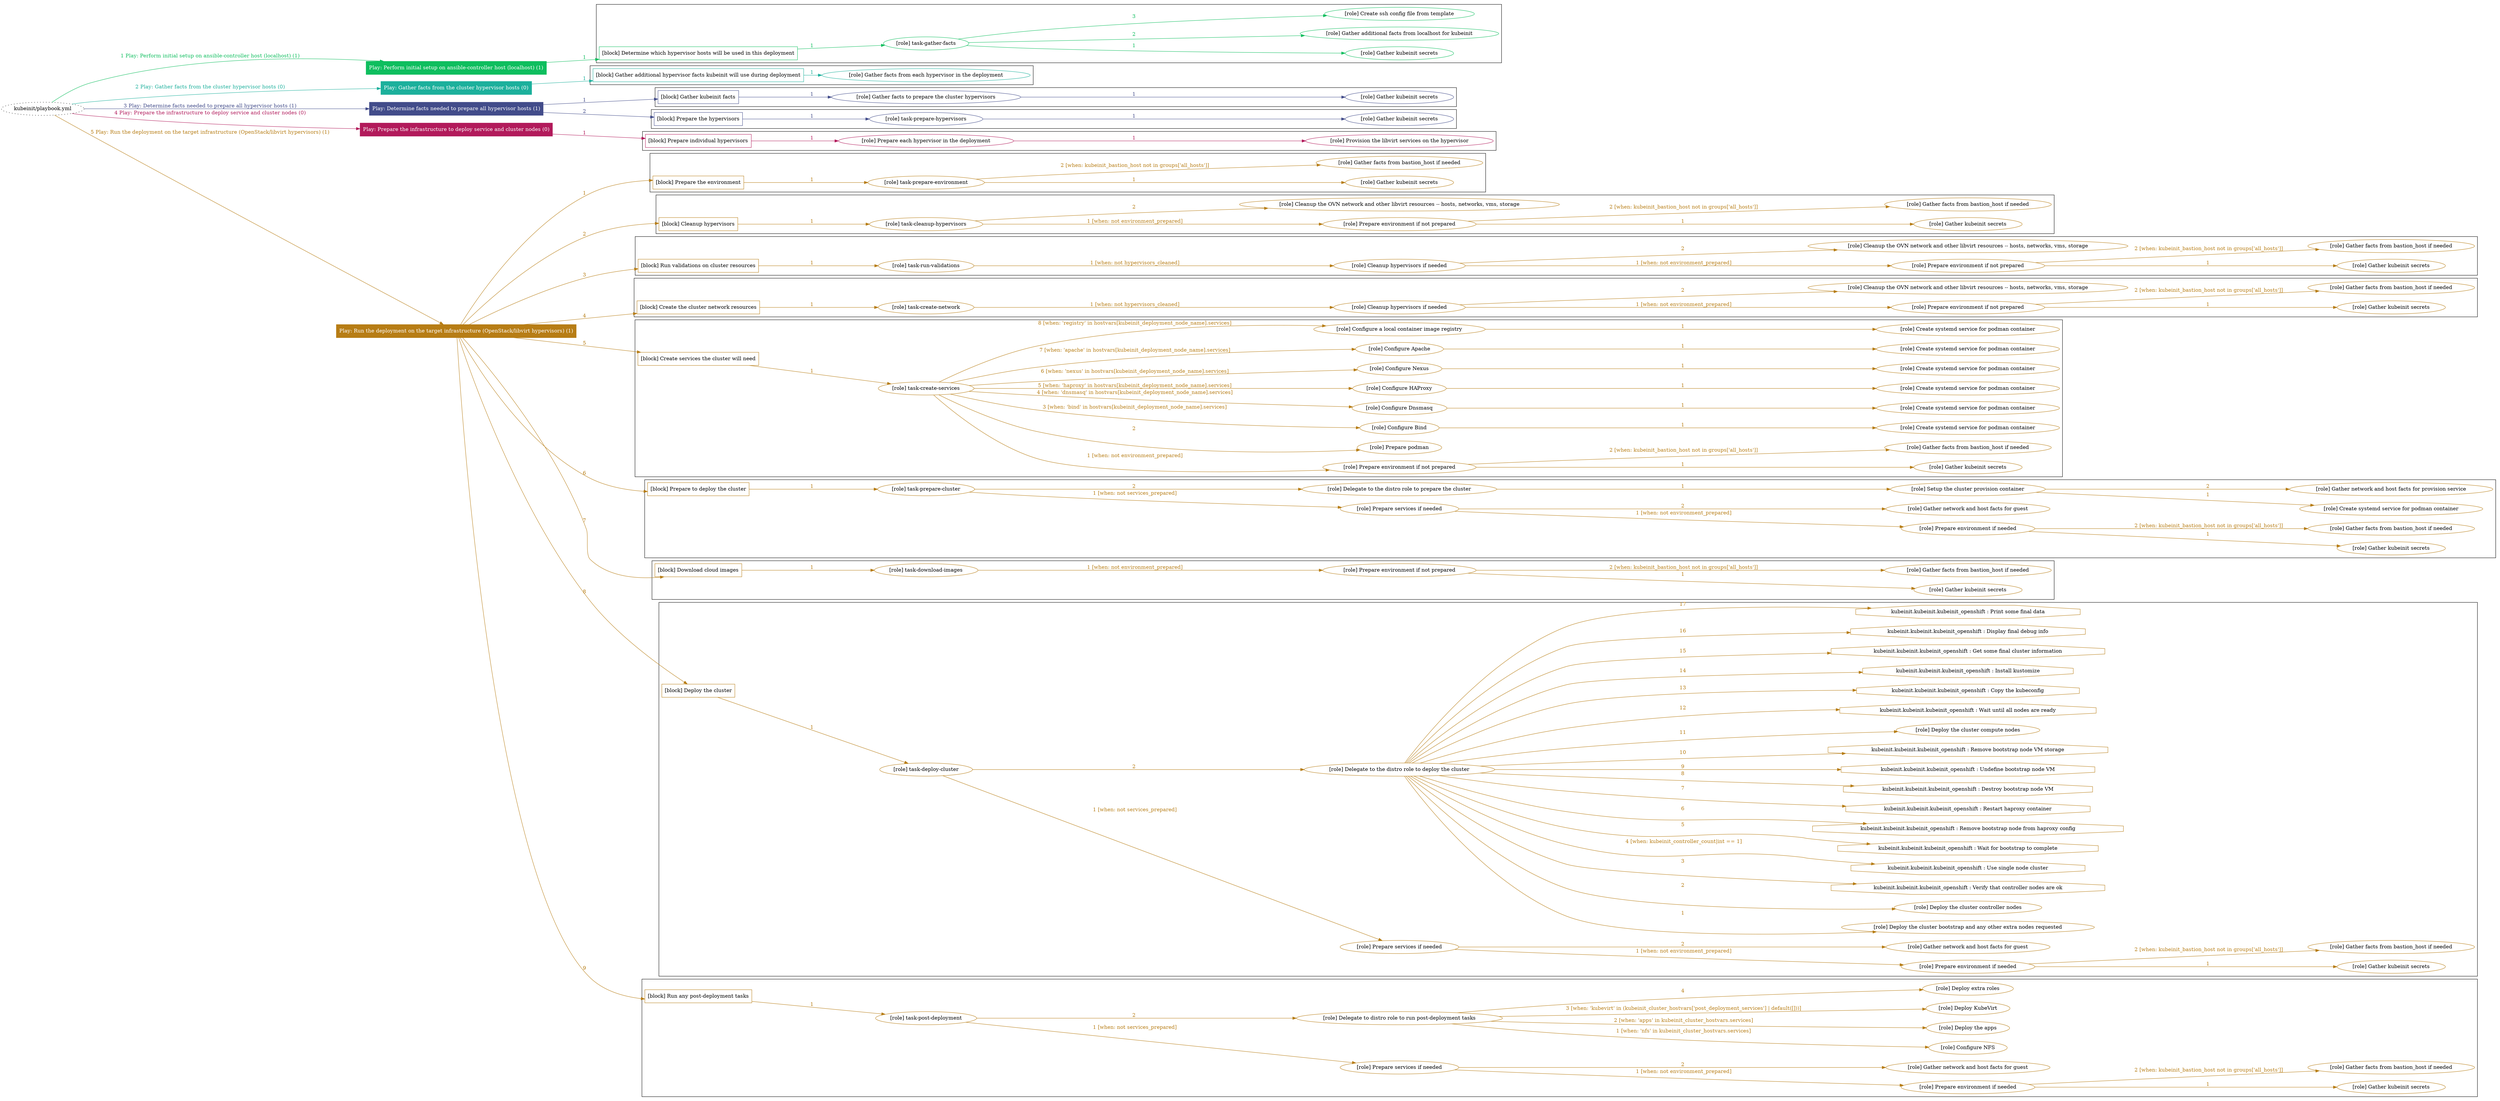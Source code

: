 digraph {
	graph [concentrate=true ordering=in rankdir=LR ratio=fill]
	edge [esep=5 sep=10]
	"kubeinit/playbook.yml" [URL="/home/runner/work/kubeinit/kubeinit/kubeinit/playbook.yml" id=playbook_d43b5913 style=dotted]
	"kubeinit/playbook.yml" -> play_57001007 [label="1 Play: Perform initial setup on ansible-controller host (localhost) (1)" color="#0ebe5e" fontcolor="#0ebe5e" id=edge_play_57001007 labeltooltip="1 Play: Perform initial setup on ansible-controller host (localhost) (1)" tooltip="1 Play: Perform initial setup on ansible-controller host (localhost) (1)"]
	subgraph "Play: Perform initial setup on ansible-controller host (localhost) (1)" {
		play_57001007 [label="Play: Perform initial setup on ansible-controller host (localhost) (1)" URL="/home/runner/work/kubeinit/kubeinit/kubeinit/playbook.yml" color="#0ebe5e" fontcolor="#ffffff" id=play_57001007 shape=box style=filled tooltip=localhost]
		play_57001007 -> block_8ddcfab4 [label=1 color="#0ebe5e" fontcolor="#0ebe5e" id=edge_block_8ddcfab4 labeltooltip=1 tooltip=1]
		subgraph cluster_block_8ddcfab4 {
			block_8ddcfab4 [label="[block] Determine which hypervisor hosts will be used in this deployment" URL="/home/runner/work/kubeinit/kubeinit/kubeinit/playbook.yml" color="#0ebe5e" id=block_8ddcfab4 labeltooltip="Determine which hypervisor hosts will be used in this deployment" shape=box tooltip="Determine which hypervisor hosts will be used in this deployment"]
			block_8ddcfab4 -> role_59e4c15f [label="1 " color="#0ebe5e" fontcolor="#0ebe5e" id=edge_role_59e4c15f labeltooltip="1 " tooltip="1 "]
			subgraph "task-gather-facts" {
				role_59e4c15f [label="[role] task-gather-facts" URL="/home/runner/work/kubeinit/kubeinit/kubeinit/playbook.yml" color="#0ebe5e" id=role_59e4c15f tooltip="task-gather-facts"]
				role_59e4c15f -> role_3b42200a [label="1 " color="#0ebe5e" fontcolor="#0ebe5e" id=edge_role_3b42200a labeltooltip="1 " tooltip="1 "]
				subgraph "Gather kubeinit secrets" {
					role_3b42200a [label="[role] Gather kubeinit secrets" URL="/home/runner/.ansible/collections/ansible_collections/kubeinit/kubeinit/roles/kubeinit_prepare/tasks/build_hypervisors_group.yml" color="#0ebe5e" id=role_3b42200a tooltip="Gather kubeinit secrets"]
				}
				role_59e4c15f -> role_d2204881 [label="2 " color="#0ebe5e" fontcolor="#0ebe5e" id=edge_role_d2204881 labeltooltip="2 " tooltip="2 "]
				subgraph "Gather additional facts from localhost for kubeinit" {
					role_d2204881 [label="[role] Gather additional facts from localhost for kubeinit" URL="/home/runner/.ansible/collections/ansible_collections/kubeinit/kubeinit/roles/kubeinit_prepare/tasks/build_hypervisors_group.yml" color="#0ebe5e" id=role_d2204881 tooltip="Gather additional facts from localhost for kubeinit"]
				}
				role_59e4c15f -> role_94769f3a [label="3 " color="#0ebe5e" fontcolor="#0ebe5e" id=edge_role_94769f3a labeltooltip="3 " tooltip="3 "]
				subgraph "Create ssh config file from template" {
					role_94769f3a [label="[role] Create ssh config file from template" URL="/home/runner/.ansible/collections/ansible_collections/kubeinit/kubeinit/roles/kubeinit_prepare/tasks/build_hypervisors_group.yml" color="#0ebe5e" id=role_94769f3a tooltip="Create ssh config file from template"]
				}
			}
		}
	}
	"kubeinit/playbook.yml" -> play_fcc8302b [label="2 Play: Gather facts from the cluster hypervisor hosts (0)" color="#1cb09c" fontcolor="#1cb09c" id=edge_play_fcc8302b labeltooltip="2 Play: Gather facts from the cluster hypervisor hosts (0)" tooltip="2 Play: Gather facts from the cluster hypervisor hosts (0)"]
	subgraph "Play: Gather facts from the cluster hypervisor hosts (0)" {
		play_fcc8302b [label="Play: Gather facts from the cluster hypervisor hosts (0)" URL="/home/runner/work/kubeinit/kubeinit/kubeinit/playbook.yml" color="#1cb09c" fontcolor="#ffffff" id=play_fcc8302b shape=box style=filled tooltip="Play: Gather facts from the cluster hypervisor hosts (0)"]
		play_fcc8302b -> block_a2692a89 [label=1 color="#1cb09c" fontcolor="#1cb09c" id=edge_block_a2692a89 labeltooltip=1 tooltip=1]
		subgraph cluster_block_a2692a89 {
			block_a2692a89 [label="[block] Gather additional hypervisor facts kubeinit will use during deployment" URL="/home/runner/work/kubeinit/kubeinit/kubeinit/playbook.yml" color="#1cb09c" id=block_a2692a89 labeltooltip="Gather additional hypervisor facts kubeinit will use during deployment" shape=box tooltip="Gather additional hypervisor facts kubeinit will use during deployment"]
			block_a2692a89 -> role_23912aef [label="1 " color="#1cb09c" fontcolor="#1cb09c" id=edge_role_23912aef labeltooltip="1 " tooltip="1 "]
			subgraph "Gather facts from each hypervisor in the deployment" {
				role_23912aef [label="[role] Gather facts from each hypervisor in the deployment" URL="/home/runner/work/kubeinit/kubeinit/kubeinit/playbook.yml" color="#1cb09c" id=role_23912aef tooltip="Gather facts from each hypervisor in the deployment"]
			}
		}
	}
	"kubeinit/playbook.yml" -> play_8b96c039 [label="3 Play: Determine facts needed to prepare all hypervisor hosts (1)" color="#424c8a" fontcolor="#424c8a" id=edge_play_8b96c039 labeltooltip="3 Play: Determine facts needed to prepare all hypervisor hosts (1)" tooltip="3 Play: Determine facts needed to prepare all hypervisor hosts (1)"]
	subgraph "Play: Determine facts needed to prepare all hypervisor hosts (1)" {
		play_8b96c039 [label="Play: Determine facts needed to prepare all hypervisor hosts (1)" URL="/home/runner/work/kubeinit/kubeinit/kubeinit/playbook.yml" color="#424c8a" fontcolor="#ffffff" id=play_8b96c039 shape=box style=filled tooltip=localhost]
		play_8b96c039 -> block_b5e78ecb [label=1 color="#424c8a" fontcolor="#424c8a" id=edge_block_b5e78ecb labeltooltip=1 tooltip=1]
		subgraph cluster_block_b5e78ecb {
			block_b5e78ecb [label="[block] Gather kubeinit facts" URL="/home/runner/work/kubeinit/kubeinit/kubeinit/playbook.yml" color="#424c8a" id=block_b5e78ecb labeltooltip="Gather kubeinit facts" shape=box tooltip="Gather kubeinit facts"]
			block_b5e78ecb -> role_6bb698df [label="1 " color="#424c8a" fontcolor="#424c8a" id=edge_role_6bb698df labeltooltip="1 " tooltip="1 "]
			subgraph "Gather facts to prepare the cluster hypervisors" {
				role_6bb698df [label="[role] Gather facts to prepare the cluster hypervisors" URL="/home/runner/work/kubeinit/kubeinit/kubeinit/playbook.yml" color="#424c8a" id=role_6bb698df tooltip="Gather facts to prepare the cluster hypervisors"]
				role_6bb698df -> role_4d6d46b7 [label="1 " color="#424c8a" fontcolor="#424c8a" id=edge_role_4d6d46b7 labeltooltip="1 " tooltip="1 "]
				subgraph "Gather kubeinit secrets" {
					role_4d6d46b7 [label="[role] Gather kubeinit secrets" URL="/home/runner/.ansible/collections/ansible_collections/kubeinit/kubeinit/roles/kubeinit_prepare/tasks/gather_kubeinit_facts.yml" color="#424c8a" id=role_4d6d46b7 tooltip="Gather kubeinit secrets"]
				}
			}
		}
		play_8b96c039 -> block_f90407c1 [label=2 color="#424c8a" fontcolor="#424c8a" id=edge_block_f90407c1 labeltooltip=2 tooltip=2]
		subgraph cluster_block_f90407c1 {
			block_f90407c1 [label="[block] Prepare the hypervisors" URL="/home/runner/work/kubeinit/kubeinit/kubeinit/playbook.yml" color="#424c8a" id=block_f90407c1 labeltooltip="Prepare the hypervisors" shape=box tooltip="Prepare the hypervisors"]
			block_f90407c1 -> role_f99502d0 [label="1 " color="#424c8a" fontcolor="#424c8a" id=edge_role_f99502d0 labeltooltip="1 " tooltip="1 "]
			subgraph "task-prepare-hypervisors" {
				role_f99502d0 [label="[role] task-prepare-hypervisors" URL="/home/runner/work/kubeinit/kubeinit/kubeinit/playbook.yml" color="#424c8a" id=role_f99502d0 tooltip="task-prepare-hypervisors"]
				role_f99502d0 -> role_e6090a92 [label="1 " color="#424c8a" fontcolor="#424c8a" id=edge_role_e6090a92 labeltooltip="1 " tooltip="1 "]
				subgraph "Gather kubeinit secrets" {
					role_e6090a92 [label="[role] Gather kubeinit secrets" URL="/home/runner/.ansible/collections/ansible_collections/kubeinit/kubeinit/roles/kubeinit_prepare/tasks/gather_kubeinit_facts.yml" color="#424c8a" id=role_e6090a92 tooltip="Gather kubeinit secrets"]
				}
			}
		}
	}
	"kubeinit/playbook.yml" -> play_da32a438 [label="4 Play: Prepare the infrastructure to deploy service and cluster nodes (0)" color="#b21a5b" fontcolor="#b21a5b" id=edge_play_da32a438 labeltooltip="4 Play: Prepare the infrastructure to deploy service and cluster nodes (0)" tooltip="4 Play: Prepare the infrastructure to deploy service and cluster nodes (0)"]
	subgraph "Play: Prepare the infrastructure to deploy service and cluster nodes (0)" {
		play_da32a438 [label="Play: Prepare the infrastructure to deploy service and cluster nodes (0)" URL="/home/runner/work/kubeinit/kubeinit/kubeinit/playbook.yml" color="#b21a5b" fontcolor="#ffffff" id=play_da32a438 shape=box style=filled tooltip="Play: Prepare the infrastructure to deploy service and cluster nodes (0)"]
		play_da32a438 -> block_d73cd0d8 [label=1 color="#b21a5b" fontcolor="#b21a5b" id=edge_block_d73cd0d8 labeltooltip=1 tooltip=1]
		subgraph cluster_block_d73cd0d8 {
			block_d73cd0d8 [label="[block] Prepare individual hypervisors" URL="/home/runner/work/kubeinit/kubeinit/kubeinit/playbook.yml" color="#b21a5b" id=block_d73cd0d8 labeltooltip="Prepare individual hypervisors" shape=box tooltip="Prepare individual hypervisors"]
			block_d73cd0d8 -> role_0b86cf9f [label="1 " color="#b21a5b" fontcolor="#b21a5b" id=edge_role_0b86cf9f labeltooltip="1 " tooltip="1 "]
			subgraph "Prepare each hypervisor in the deployment" {
				role_0b86cf9f [label="[role] Prepare each hypervisor in the deployment" URL="/home/runner/work/kubeinit/kubeinit/kubeinit/playbook.yml" color="#b21a5b" id=role_0b86cf9f tooltip="Prepare each hypervisor in the deployment"]
				role_0b86cf9f -> role_21e209bc [label="1 " color="#b21a5b" fontcolor="#b21a5b" id=edge_role_21e209bc labeltooltip="1 " tooltip="1 "]
				subgraph "Provision the libvirt services on the hypervisor" {
					role_21e209bc [label="[role] Provision the libvirt services on the hypervisor" URL="/home/runner/.ansible/collections/ansible_collections/kubeinit/kubeinit/roles/kubeinit_prepare/tasks/prepare_hypervisor.yml" color="#b21a5b" id=role_21e209bc tooltip="Provision the libvirt services on the hypervisor"]
				}
			}
		}
	}
	"kubeinit/playbook.yml" -> play_6bf58749 [label="5 Play: Run the deployment on the target infrastructure (OpenStack/libvirt hypervisors) (1)" color="#b77d15" fontcolor="#b77d15" id=edge_play_6bf58749 labeltooltip="5 Play: Run the deployment on the target infrastructure (OpenStack/libvirt hypervisors) (1)" tooltip="5 Play: Run the deployment on the target infrastructure (OpenStack/libvirt hypervisors) (1)"]
	subgraph "Play: Run the deployment on the target infrastructure (OpenStack/libvirt hypervisors) (1)" {
		play_6bf58749 [label="Play: Run the deployment on the target infrastructure (OpenStack/libvirt hypervisors) (1)" URL="/home/runner/work/kubeinit/kubeinit/kubeinit/playbook.yml" color="#b77d15" fontcolor="#ffffff" id=play_6bf58749 shape=box style=filled tooltip=localhost]
		play_6bf58749 -> block_4c239736 [label=1 color="#b77d15" fontcolor="#b77d15" id=edge_block_4c239736 labeltooltip=1 tooltip=1]
		subgraph cluster_block_4c239736 {
			block_4c239736 [label="[block] Prepare the environment" URL="/home/runner/work/kubeinit/kubeinit/kubeinit/playbook.yml" color="#b77d15" id=block_4c239736 labeltooltip="Prepare the environment" shape=box tooltip="Prepare the environment"]
			block_4c239736 -> role_f9570658 [label="1 " color="#b77d15" fontcolor="#b77d15" id=edge_role_f9570658 labeltooltip="1 " tooltip="1 "]
			subgraph "task-prepare-environment" {
				role_f9570658 [label="[role] task-prepare-environment" URL="/home/runner/work/kubeinit/kubeinit/kubeinit/playbook.yml" color="#b77d15" id=role_f9570658 tooltip="task-prepare-environment"]
				role_f9570658 -> role_7b5b0ba6 [label="1 " color="#b77d15" fontcolor="#b77d15" id=edge_role_7b5b0ba6 labeltooltip="1 " tooltip="1 "]
				subgraph "Gather kubeinit secrets" {
					role_7b5b0ba6 [label="[role] Gather kubeinit secrets" URL="/home/runner/.ansible/collections/ansible_collections/kubeinit/kubeinit/roles/kubeinit_prepare/tasks/gather_kubeinit_facts.yml" color="#b77d15" id=role_7b5b0ba6 tooltip="Gather kubeinit secrets"]
				}
				role_f9570658 -> role_b3c3b3c5 [label="2 [when: kubeinit_bastion_host not in groups['all_hosts']]" color="#b77d15" fontcolor="#b77d15" id=edge_role_b3c3b3c5 labeltooltip="2 [when: kubeinit_bastion_host not in groups['all_hosts']]" tooltip="2 [when: kubeinit_bastion_host not in groups['all_hosts']]"]
				subgraph "Gather facts from bastion_host if needed" {
					role_b3c3b3c5 [label="[role] Gather facts from bastion_host if needed" URL="/home/runner/.ansible/collections/ansible_collections/kubeinit/kubeinit/roles/kubeinit_prepare/tasks/main.yml" color="#b77d15" id=role_b3c3b3c5 tooltip="Gather facts from bastion_host if needed"]
				}
			}
		}
		play_6bf58749 -> block_b725ec5e [label=2 color="#b77d15" fontcolor="#b77d15" id=edge_block_b725ec5e labeltooltip=2 tooltip=2]
		subgraph cluster_block_b725ec5e {
			block_b725ec5e [label="[block] Cleanup hypervisors" URL="/home/runner/work/kubeinit/kubeinit/kubeinit/playbook.yml" color="#b77d15" id=block_b725ec5e labeltooltip="Cleanup hypervisors" shape=box tooltip="Cleanup hypervisors"]
			block_b725ec5e -> role_de4cff20 [label="1 " color="#b77d15" fontcolor="#b77d15" id=edge_role_de4cff20 labeltooltip="1 " tooltip="1 "]
			subgraph "task-cleanup-hypervisors" {
				role_de4cff20 [label="[role] task-cleanup-hypervisors" URL="/home/runner/work/kubeinit/kubeinit/kubeinit/playbook.yml" color="#b77d15" id=role_de4cff20 tooltip="task-cleanup-hypervisors"]
				role_de4cff20 -> role_7d3e86b5 [label="1 [when: not environment_prepared]" color="#b77d15" fontcolor="#b77d15" id=edge_role_7d3e86b5 labeltooltip="1 [when: not environment_prepared]" tooltip="1 [when: not environment_prepared]"]
				subgraph "Prepare environment if not prepared" {
					role_7d3e86b5 [label="[role] Prepare environment if not prepared" URL="/home/runner/.ansible/collections/ansible_collections/kubeinit/kubeinit/roles/kubeinit_libvirt/tasks/cleanup_hypervisors.yml" color="#b77d15" id=role_7d3e86b5 tooltip="Prepare environment if not prepared"]
					role_7d3e86b5 -> role_10d814ed [label="1 " color="#b77d15" fontcolor="#b77d15" id=edge_role_10d814ed labeltooltip="1 " tooltip="1 "]
					subgraph "Gather kubeinit secrets" {
						role_10d814ed [label="[role] Gather kubeinit secrets" URL="/home/runner/.ansible/collections/ansible_collections/kubeinit/kubeinit/roles/kubeinit_prepare/tasks/gather_kubeinit_facts.yml" color="#b77d15" id=role_10d814ed tooltip="Gather kubeinit secrets"]
					}
					role_7d3e86b5 -> role_3f1cb9f0 [label="2 [when: kubeinit_bastion_host not in groups['all_hosts']]" color="#b77d15" fontcolor="#b77d15" id=edge_role_3f1cb9f0 labeltooltip="2 [when: kubeinit_bastion_host not in groups['all_hosts']]" tooltip="2 [when: kubeinit_bastion_host not in groups['all_hosts']]"]
					subgraph "Gather facts from bastion_host if needed" {
						role_3f1cb9f0 [label="[role] Gather facts from bastion_host if needed" URL="/home/runner/.ansible/collections/ansible_collections/kubeinit/kubeinit/roles/kubeinit_prepare/tasks/main.yml" color="#b77d15" id=role_3f1cb9f0 tooltip="Gather facts from bastion_host if needed"]
					}
				}
				role_de4cff20 -> role_8d904d7c [label="2 " color="#b77d15" fontcolor="#b77d15" id=edge_role_8d904d7c labeltooltip="2 " tooltip="2 "]
				subgraph "Cleanup the OVN network and other libvirt resources -- hosts, networks, vms, storage" {
					role_8d904d7c [label="[role] Cleanup the OVN network and other libvirt resources -- hosts, networks, vms, storage" URL="/home/runner/.ansible/collections/ansible_collections/kubeinit/kubeinit/roles/kubeinit_libvirt/tasks/cleanup_hypervisors.yml" color="#b77d15" id=role_8d904d7c tooltip="Cleanup the OVN network and other libvirt resources -- hosts, networks, vms, storage"]
				}
			}
		}
		play_6bf58749 -> block_376c60f0 [label=3 color="#b77d15" fontcolor="#b77d15" id=edge_block_376c60f0 labeltooltip=3 tooltip=3]
		subgraph cluster_block_376c60f0 {
			block_376c60f0 [label="[block] Run validations on cluster resources" URL="/home/runner/work/kubeinit/kubeinit/kubeinit/playbook.yml" color="#b77d15" id=block_376c60f0 labeltooltip="Run validations on cluster resources" shape=box tooltip="Run validations on cluster resources"]
			block_376c60f0 -> role_72afadfd [label="1 " color="#b77d15" fontcolor="#b77d15" id=edge_role_72afadfd labeltooltip="1 " tooltip="1 "]
			subgraph "task-run-validations" {
				role_72afadfd [label="[role] task-run-validations" URL="/home/runner/work/kubeinit/kubeinit/kubeinit/playbook.yml" color="#b77d15" id=role_72afadfd tooltip="task-run-validations"]
				role_72afadfd -> role_17cd4e6e [label="1 [when: not hypervisors_cleaned]" color="#b77d15" fontcolor="#b77d15" id=edge_role_17cd4e6e labeltooltip="1 [when: not hypervisors_cleaned]" tooltip="1 [when: not hypervisors_cleaned]"]
				subgraph "Cleanup hypervisors if needed" {
					role_17cd4e6e [label="[role] Cleanup hypervisors if needed" URL="/home/runner/.ansible/collections/ansible_collections/kubeinit/kubeinit/roles/kubeinit_validations/tasks/main.yml" color="#b77d15" id=role_17cd4e6e tooltip="Cleanup hypervisors if needed"]
					role_17cd4e6e -> role_d05c8e5b [label="1 [when: not environment_prepared]" color="#b77d15" fontcolor="#b77d15" id=edge_role_d05c8e5b labeltooltip="1 [when: not environment_prepared]" tooltip="1 [when: not environment_prepared]"]
					subgraph "Prepare environment if not prepared" {
						role_d05c8e5b [label="[role] Prepare environment if not prepared" URL="/home/runner/.ansible/collections/ansible_collections/kubeinit/kubeinit/roles/kubeinit_libvirt/tasks/cleanup_hypervisors.yml" color="#b77d15" id=role_d05c8e5b tooltip="Prepare environment if not prepared"]
						role_d05c8e5b -> role_5fd00f8d [label="1 " color="#b77d15" fontcolor="#b77d15" id=edge_role_5fd00f8d labeltooltip="1 " tooltip="1 "]
						subgraph "Gather kubeinit secrets" {
							role_5fd00f8d [label="[role] Gather kubeinit secrets" URL="/home/runner/.ansible/collections/ansible_collections/kubeinit/kubeinit/roles/kubeinit_prepare/tasks/gather_kubeinit_facts.yml" color="#b77d15" id=role_5fd00f8d tooltip="Gather kubeinit secrets"]
						}
						role_d05c8e5b -> role_1b34303a [label="2 [when: kubeinit_bastion_host not in groups['all_hosts']]" color="#b77d15" fontcolor="#b77d15" id=edge_role_1b34303a labeltooltip="2 [when: kubeinit_bastion_host not in groups['all_hosts']]" tooltip="2 [when: kubeinit_bastion_host not in groups['all_hosts']]"]
						subgraph "Gather facts from bastion_host if needed" {
							role_1b34303a [label="[role] Gather facts from bastion_host if needed" URL="/home/runner/.ansible/collections/ansible_collections/kubeinit/kubeinit/roles/kubeinit_prepare/tasks/main.yml" color="#b77d15" id=role_1b34303a tooltip="Gather facts from bastion_host if needed"]
						}
					}
					role_17cd4e6e -> role_7199e6ec [label="2 " color="#b77d15" fontcolor="#b77d15" id=edge_role_7199e6ec labeltooltip="2 " tooltip="2 "]
					subgraph "Cleanup the OVN network and other libvirt resources -- hosts, networks, vms, storage" {
						role_7199e6ec [label="[role] Cleanup the OVN network and other libvirt resources -- hosts, networks, vms, storage" URL="/home/runner/.ansible/collections/ansible_collections/kubeinit/kubeinit/roles/kubeinit_libvirt/tasks/cleanup_hypervisors.yml" color="#b77d15" id=role_7199e6ec tooltip="Cleanup the OVN network and other libvirt resources -- hosts, networks, vms, storage"]
					}
				}
			}
		}
		play_6bf58749 -> block_ba5c22da [label=4 color="#b77d15" fontcolor="#b77d15" id=edge_block_ba5c22da labeltooltip=4 tooltip=4]
		subgraph cluster_block_ba5c22da {
			block_ba5c22da [label="[block] Create the cluster network resources" URL="/home/runner/work/kubeinit/kubeinit/kubeinit/playbook.yml" color="#b77d15" id=block_ba5c22da labeltooltip="Create the cluster network resources" shape=box tooltip="Create the cluster network resources"]
			block_ba5c22da -> role_758184eb [label="1 " color="#b77d15" fontcolor="#b77d15" id=edge_role_758184eb labeltooltip="1 " tooltip="1 "]
			subgraph "task-create-network" {
				role_758184eb [label="[role] task-create-network" URL="/home/runner/work/kubeinit/kubeinit/kubeinit/playbook.yml" color="#b77d15" id=role_758184eb tooltip="task-create-network"]
				role_758184eb -> role_4ce2c497 [label="1 [when: not hypervisors_cleaned]" color="#b77d15" fontcolor="#b77d15" id=edge_role_4ce2c497 labeltooltip="1 [when: not hypervisors_cleaned]" tooltip="1 [when: not hypervisors_cleaned]"]
				subgraph "Cleanup hypervisors if needed" {
					role_4ce2c497 [label="[role] Cleanup hypervisors if needed" URL="/home/runner/.ansible/collections/ansible_collections/kubeinit/kubeinit/roles/kubeinit_libvirt/tasks/create_network.yml" color="#b77d15" id=role_4ce2c497 tooltip="Cleanup hypervisors if needed"]
					role_4ce2c497 -> role_cebf3680 [label="1 [when: not environment_prepared]" color="#b77d15" fontcolor="#b77d15" id=edge_role_cebf3680 labeltooltip="1 [when: not environment_prepared]" tooltip="1 [when: not environment_prepared]"]
					subgraph "Prepare environment if not prepared" {
						role_cebf3680 [label="[role] Prepare environment if not prepared" URL="/home/runner/.ansible/collections/ansible_collections/kubeinit/kubeinit/roles/kubeinit_libvirt/tasks/cleanup_hypervisors.yml" color="#b77d15" id=role_cebf3680 tooltip="Prepare environment if not prepared"]
						role_cebf3680 -> role_5c4b35eb [label="1 " color="#b77d15" fontcolor="#b77d15" id=edge_role_5c4b35eb labeltooltip="1 " tooltip="1 "]
						subgraph "Gather kubeinit secrets" {
							role_5c4b35eb [label="[role] Gather kubeinit secrets" URL="/home/runner/.ansible/collections/ansible_collections/kubeinit/kubeinit/roles/kubeinit_prepare/tasks/gather_kubeinit_facts.yml" color="#b77d15" id=role_5c4b35eb tooltip="Gather kubeinit secrets"]
						}
						role_cebf3680 -> role_c03a1f5b [label="2 [when: kubeinit_bastion_host not in groups['all_hosts']]" color="#b77d15" fontcolor="#b77d15" id=edge_role_c03a1f5b labeltooltip="2 [when: kubeinit_bastion_host not in groups['all_hosts']]" tooltip="2 [when: kubeinit_bastion_host not in groups['all_hosts']]"]
						subgraph "Gather facts from bastion_host if needed" {
							role_c03a1f5b [label="[role] Gather facts from bastion_host if needed" URL="/home/runner/.ansible/collections/ansible_collections/kubeinit/kubeinit/roles/kubeinit_prepare/tasks/main.yml" color="#b77d15" id=role_c03a1f5b tooltip="Gather facts from bastion_host if needed"]
						}
					}
					role_4ce2c497 -> role_90ac80bf [label="2 " color="#b77d15" fontcolor="#b77d15" id=edge_role_90ac80bf labeltooltip="2 " tooltip="2 "]
					subgraph "Cleanup the OVN network and other libvirt resources -- hosts, networks, vms, storage" {
						role_90ac80bf [label="[role] Cleanup the OVN network and other libvirt resources -- hosts, networks, vms, storage" URL="/home/runner/.ansible/collections/ansible_collections/kubeinit/kubeinit/roles/kubeinit_libvirt/tasks/cleanup_hypervisors.yml" color="#b77d15" id=role_90ac80bf tooltip="Cleanup the OVN network and other libvirt resources -- hosts, networks, vms, storage"]
					}
				}
			}
		}
		play_6bf58749 -> block_fbcd842d [label=5 color="#b77d15" fontcolor="#b77d15" id=edge_block_fbcd842d labeltooltip=5 tooltip=5]
		subgraph cluster_block_fbcd842d {
			block_fbcd842d [label="[block] Create services the cluster will need" URL="/home/runner/work/kubeinit/kubeinit/kubeinit/playbook.yml" color="#b77d15" id=block_fbcd842d labeltooltip="Create services the cluster will need" shape=box tooltip="Create services the cluster will need"]
			block_fbcd842d -> role_14b23ee9 [label="1 " color="#b77d15" fontcolor="#b77d15" id=edge_role_14b23ee9 labeltooltip="1 " tooltip="1 "]
			subgraph "task-create-services" {
				role_14b23ee9 [label="[role] task-create-services" URL="/home/runner/work/kubeinit/kubeinit/kubeinit/playbook.yml" color="#b77d15" id=role_14b23ee9 tooltip="task-create-services"]
				role_14b23ee9 -> role_796951e2 [label="1 [when: not environment_prepared]" color="#b77d15" fontcolor="#b77d15" id=edge_role_796951e2 labeltooltip="1 [when: not environment_prepared]" tooltip="1 [when: not environment_prepared]"]
				subgraph "Prepare environment if not prepared" {
					role_796951e2 [label="[role] Prepare environment if not prepared" URL="/home/runner/.ansible/collections/ansible_collections/kubeinit/kubeinit/roles/kubeinit_services/tasks/main.yml" color="#b77d15" id=role_796951e2 tooltip="Prepare environment if not prepared"]
					role_796951e2 -> role_c152ad04 [label="1 " color="#b77d15" fontcolor="#b77d15" id=edge_role_c152ad04 labeltooltip="1 " tooltip="1 "]
					subgraph "Gather kubeinit secrets" {
						role_c152ad04 [label="[role] Gather kubeinit secrets" URL="/home/runner/.ansible/collections/ansible_collections/kubeinit/kubeinit/roles/kubeinit_prepare/tasks/gather_kubeinit_facts.yml" color="#b77d15" id=role_c152ad04 tooltip="Gather kubeinit secrets"]
					}
					role_796951e2 -> role_efe7fee1 [label="2 [when: kubeinit_bastion_host not in groups['all_hosts']]" color="#b77d15" fontcolor="#b77d15" id=edge_role_efe7fee1 labeltooltip="2 [when: kubeinit_bastion_host not in groups['all_hosts']]" tooltip="2 [when: kubeinit_bastion_host not in groups['all_hosts']]"]
					subgraph "Gather facts from bastion_host if needed" {
						role_efe7fee1 [label="[role] Gather facts from bastion_host if needed" URL="/home/runner/.ansible/collections/ansible_collections/kubeinit/kubeinit/roles/kubeinit_prepare/tasks/main.yml" color="#b77d15" id=role_efe7fee1 tooltip="Gather facts from bastion_host if needed"]
					}
				}
				role_14b23ee9 -> role_1d089238 [label="2 " color="#b77d15" fontcolor="#b77d15" id=edge_role_1d089238 labeltooltip="2 " tooltip="2 "]
				subgraph "Prepare podman" {
					role_1d089238 [label="[role] Prepare podman" URL="/home/runner/.ansible/collections/ansible_collections/kubeinit/kubeinit/roles/kubeinit_services/tasks/00_create_service_pod.yml" color="#b77d15" id=role_1d089238 tooltip="Prepare podman"]
				}
				role_14b23ee9 -> role_c0a23f37 [label="3 [when: 'bind' in hostvars[kubeinit_deployment_node_name].services]" color="#b77d15" fontcolor="#b77d15" id=edge_role_c0a23f37 labeltooltip="3 [when: 'bind' in hostvars[kubeinit_deployment_node_name].services]" tooltip="3 [when: 'bind' in hostvars[kubeinit_deployment_node_name].services]"]
				subgraph "Configure Bind" {
					role_c0a23f37 [label="[role] Configure Bind" URL="/home/runner/.ansible/collections/ansible_collections/kubeinit/kubeinit/roles/kubeinit_services/tasks/start_services_containers.yml" color="#b77d15" id=role_c0a23f37 tooltip="Configure Bind"]
					role_c0a23f37 -> role_26deb783 [label="1 " color="#b77d15" fontcolor="#b77d15" id=edge_role_26deb783 labeltooltip="1 " tooltip="1 "]
					subgraph "Create systemd service for podman container" {
						role_26deb783 [label="[role] Create systemd service for podman container" URL="/home/runner/.ansible/collections/ansible_collections/kubeinit/kubeinit/roles/kubeinit_bind/tasks/main.yml" color="#b77d15" id=role_26deb783 tooltip="Create systemd service for podman container"]
					}
				}
				role_14b23ee9 -> role_6958390c [label="4 [when: 'dnsmasq' in hostvars[kubeinit_deployment_node_name].services]" color="#b77d15" fontcolor="#b77d15" id=edge_role_6958390c labeltooltip="4 [when: 'dnsmasq' in hostvars[kubeinit_deployment_node_name].services]" tooltip="4 [when: 'dnsmasq' in hostvars[kubeinit_deployment_node_name].services]"]
				subgraph "Configure Dnsmasq" {
					role_6958390c [label="[role] Configure Dnsmasq" URL="/home/runner/.ansible/collections/ansible_collections/kubeinit/kubeinit/roles/kubeinit_services/tasks/start_services_containers.yml" color="#b77d15" id=role_6958390c tooltip="Configure Dnsmasq"]
					role_6958390c -> role_7850d1a5 [label="1 " color="#b77d15" fontcolor="#b77d15" id=edge_role_7850d1a5 labeltooltip="1 " tooltip="1 "]
					subgraph "Create systemd service for podman container" {
						role_7850d1a5 [label="[role] Create systemd service for podman container" URL="/home/runner/.ansible/collections/ansible_collections/kubeinit/kubeinit/roles/kubeinit_dnsmasq/tasks/main.yml" color="#b77d15" id=role_7850d1a5 tooltip="Create systemd service for podman container"]
					}
				}
				role_14b23ee9 -> role_e557111e [label="5 [when: 'haproxy' in hostvars[kubeinit_deployment_node_name].services]" color="#b77d15" fontcolor="#b77d15" id=edge_role_e557111e labeltooltip="5 [when: 'haproxy' in hostvars[kubeinit_deployment_node_name].services]" tooltip="5 [when: 'haproxy' in hostvars[kubeinit_deployment_node_name].services]"]
				subgraph "Configure HAProxy" {
					role_e557111e [label="[role] Configure HAProxy" URL="/home/runner/.ansible/collections/ansible_collections/kubeinit/kubeinit/roles/kubeinit_services/tasks/start_services_containers.yml" color="#b77d15" id=role_e557111e tooltip="Configure HAProxy"]
					role_e557111e -> role_52ecfee6 [label="1 " color="#b77d15" fontcolor="#b77d15" id=edge_role_52ecfee6 labeltooltip="1 " tooltip="1 "]
					subgraph "Create systemd service for podman container" {
						role_52ecfee6 [label="[role] Create systemd service for podman container" URL="/home/runner/.ansible/collections/ansible_collections/kubeinit/kubeinit/roles/kubeinit_haproxy/tasks/main.yml" color="#b77d15" id=role_52ecfee6 tooltip="Create systemd service for podman container"]
					}
				}
				role_14b23ee9 -> role_faefb36b [label="6 [when: 'nexus' in hostvars[kubeinit_deployment_node_name].services]" color="#b77d15" fontcolor="#b77d15" id=edge_role_faefb36b labeltooltip="6 [when: 'nexus' in hostvars[kubeinit_deployment_node_name].services]" tooltip="6 [when: 'nexus' in hostvars[kubeinit_deployment_node_name].services]"]
				subgraph "Configure Nexus" {
					role_faefb36b [label="[role] Configure Nexus" URL="/home/runner/.ansible/collections/ansible_collections/kubeinit/kubeinit/roles/kubeinit_services/tasks/start_services_containers.yml" color="#b77d15" id=role_faefb36b tooltip="Configure Nexus"]
					role_faefb36b -> role_44ab3758 [label="1 " color="#b77d15" fontcolor="#b77d15" id=edge_role_44ab3758 labeltooltip="1 " tooltip="1 "]
					subgraph "Create systemd service for podman container" {
						role_44ab3758 [label="[role] Create systemd service for podman container" URL="/home/runner/.ansible/collections/ansible_collections/kubeinit/kubeinit/roles/kubeinit_nexus/tasks/main.yml" color="#b77d15" id=role_44ab3758 tooltip="Create systemd service for podman container"]
					}
				}
				role_14b23ee9 -> role_52e5ecf8 [label="7 [when: 'apache' in hostvars[kubeinit_deployment_node_name].services]" color="#b77d15" fontcolor="#b77d15" id=edge_role_52e5ecf8 labeltooltip="7 [when: 'apache' in hostvars[kubeinit_deployment_node_name].services]" tooltip="7 [when: 'apache' in hostvars[kubeinit_deployment_node_name].services]"]
				subgraph "Configure Apache" {
					role_52e5ecf8 [label="[role] Configure Apache" URL="/home/runner/.ansible/collections/ansible_collections/kubeinit/kubeinit/roles/kubeinit_services/tasks/start_services_containers.yml" color="#b77d15" id=role_52e5ecf8 tooltip="Configure Apache"]
					role_52e5ecf8 -> role_31a8b21a [label="1 " color="#b77d15" fontcolor="#b77d15" id=edge_role_31a8b21a labeltooltip="1 " tooltip="1 "]
					subgraph "Create systemd service for podman container" {
						role_31a8b21a [label="[role] Create systemd service for podman container" URL="/home/runner/.ansible/collections/ansible_collections/kubeinit/kubeinit/roles/kubeinit_apache/tasks/main.yml" color="#b77d15" id=role_31a8b21a tooltip="Create systemd service for podman container"]
					}
				}
				role_14b23ee9 -> role_e3a37ba9 [label="8 [when: 'registry' in hostvars[kubeinit_deployment_node_name].services]" color="#b77d15" fontcolor="#b77d15" id=edge_role_e3a37ba9 labeltooltip="8 [when: 'registry' in hostvars[kubeinit_deployment_node_name].services]" tooltip="8 [when: 'registry' in hostvars[kubeinit_deployment_node_name].services]"]
				subgraph "Configure a local container image registry" {
					role_e3a37ba9 [label="[role] Configure a local container image registry" URL="/home/runner/.ansible/collections/ansible_collections/kubeinit/kubeinit/roles/kubeinit_services/tasks/start_services_containers.yml" color="#b77d15" id=role_e3a37ba9 tooltip="Configure a local container image registry"]
					role_e3a37ba9 -> role_99eaccea [label="1 " color="#b77d15" fontcolor="#b77d15" id=edge_role_99eaccea labeltooltip="1 " tooltip="1 "]
					subgraph "Create systemd service for podman container" {
						role_99eaccea [label="[role] Create systemd service for podman container" URL="/home/runner/.ansible/collections/ansible_collections/kubeinit/kubeinit/roles/kubeinit_registry/tasks/main.yml" color="#b77d15" id=role_99eaccea tooltip="Create systemd service for podman container"]
					}
				}
			}
		}
		play_6bf58749 -> block_3b243e4f [label=6 color="#b77d15" fontcolor="#b77d15" id=edge_block_3b243e4f labeltooltip=6 tooltip=6]
		subgraph cluster_block_3b243e4f {
			block_3b243e4f [label="[block] Prepare to deploy the cluster" URL="/home/runner/work/kubeinit/kubeinit/kubeinit/playbook.yml" color="#b77d15" id=block_3b243e4f labeltooltip="Prepare to deploy the cluster" shape=box tooltip="Prepare to deploy the cluster"]
			block_3b243e4f -> role_3c96678a [label="1 " color="#b77d15" fontcolor="#b77d15" id=edge_role_3c96678a labeltooltip="1 " tooltip="1 "]
			subgraph "task-prepare-cluster" {
				role_3c96678a [label="[role] task-prepare-cluster" URL="/home/runner/work/kubeinit/kubeinit/kubeinit/playbook.yml" color="#b77d15" id=role_3c96678a tooltip="task-prepare-cluster"]
				role_3c96678a -> role_ff3a5f3b [label="1 [when: not services_prepared]" color="#b77d15" fontcolor="#b77d15" id=edge_role_ff3a5f3b labeltooltip="1 [when: not services_prepared]" tooltip="1 [when: not services_prepared]"]
				subgraph "Prepare services if needed" {
					role_ff3a5f3b [label="[role] Prepare services if needed" URL="/home/runner/.ansible/collections/ansible_collections/kubeinit/kubeinit/roles/kubeinit_prepare/tasks/prepare_cluster.yml" color="#b77d15" id=role_ff3a5f3b tooltip="Prepare services if needed"]
					role_ff3a5f3b -> role_c882db8a [label="1 [when: not environment_prepared]" color="#b77d15" fontcolor="#b77d15" id=edge_role_c882db8a labeltooltip="1 [when: not environment_prepared]" tooltip="1 [when: not environment_prepared]"]
					subgraph "Prepare environment if needed" {
						role_c882db8a [label="[role] Prepare environment if needed" URL="/home/runner/.ansible/collections/ansible_collections/kubeinit/kubeinit/roles/kubeinit_services/tasks/prepare_services.yml" color="#b77d15" id=role_c882db8a tooltip="Prepare environment if needed"]
						role_c882db8a -> role_2cdb0bf9 [label="1 " color="#b77d15" fontcolor="#b77d15" id=edge_role_2cdb0bf9 labeltooltip="1 " tooltip="1 "]
						subgraph "Gather kubeinit secrets" {
							role_2cdb0bf9 [label="[role] Gather kubeinit secrets" URL="/home/runner/.ansible/collections/ansible_collections/kubeinit/kubeinit/roles/kubeinit_prepare/tasks/gather_kubeinit_facts.yml" color="#b77d15" id=role_2cdb0bf9 tooltip="Gather kubeinit secrets"]
						}
						role_c882db8a -> role_7273a5bc [label="2 [when: kubeinit_bastion_host not in groups['all_hosts']]" color="#b77d15" fontcolor="#b77d15" id=edge_role_7273a5bc labeltooltip="2 [when: kubeinit_bastion_host not in groups['all_hosts']]" tooltip="2 [when: kubeinit_bastion_host not in groups['all_hosts']]"]
						subgraph "Gather facts from bastion_host if needed" {
							role_7273a5bc [label="[role] Gather facts from bastion_host if needed" URL="/home/runner/.ansible/collections/ansible_collections/kubeinit/kubeinit/roles/kubeinit_prepare/tasks/main.yml" color="#b77d15" id=role_7273a5bc tooltip="Gather facts from bastion_host if needed"]
						}
					}
					role_ff3a5f3b -> role_cb9a1051 [label="2 " color="#b77d15" fontcolor="#b77d15" id=edge_role_cb9a1051 labeltooltip="2 " tooltip="2 "]
					subgraph "Gather network and host facts for guest" {
						role_cb9a1051 [label="[role] Gather network and host facts for guest" URL="/home/runner/.ansible/collections/ansible_collections/kubeinit/kubeinit/roles/kubeinit_services/tasks/prepare_services.yml" color="#b77d15" id=role_cb9a1051 tooltip="Gather network and host facts for guest"]
					}
				}
				role_3c96678a -> role_4288da42 [label="2 " color="#b77d15" fontcolor="#b77d15" id=edge_role_4288da42 labeltooltip="2 " tooltip="2 "]
				subgraph "Delegate to the distro role to prepare the cluster" {
					role_4288da42 [label="[role] Delegate to the distro role to prepare the cluster" URL="/home/runner/.ansible/collections/ansible_collections/kubeinit/kubeinit/roles/kubeinit_prepare/tasks/prepare_cluster.yml" color="#b77d15" id=role_4288da42 tooltip="Delegate to the distro role to prepare the cluster"]
					role_4288da42 -> role_4716577e [label="1 " color="#b77d15" fontcolor="#b77d15" id=edge_role_4716577e labeltooltip="1 " tooltip="1 "]
					subgraph "Setup the cluster provision container" {
						role_4716577e [label="[role] Setup the cluster provision container" URL="/home/runner/.ansible/collections/ansible_collections/kubeinit/kubeinit/roles/kubeinit_openshift/tasks/prepare_cluster.yml" color="#b77d15" id=role_4716577e tooltip="Setup the cluster provision container"]
						role_4716577e -> role_851900f2 [label="1 " color="#b77d15" fontcolor="#b77d15" id=edge_role_851900f2 labeltooltip="1 " tooltip="1 "]
						subgraph "Create systemd service for podman container" {
							role_851900f2 [label="[role] Create systemd service for podman container" URL="/home/runner/.ansible/collections/ansible_collections/kubeinit/kubeinit/roles/kubeinit_services/tasks/create_provision_container.yml" color="#b77d15" id=role_851900f2 tooltip="Create systemd service for podman container"]
						}
						role_4716577e -> role_79f67897 [label="2 " color="#b77d15" fontcolor="#b77d15" id=edge_role_79f67897 labeltooltip="2 " tooltip="2 "]
						subgraph "Gather network and host facts for provision service" {
							role_79f67897 [label="[role] Gather network and host facts for provision service" URL="/home/runner/.ansible/collections/ansible_collections/kubeinit/kubeinit/roles/kubeinit_services/tasks/create_provision_container.yml" color="#b77d15" id=role_79f67897 tooltip="Gather network and host facts for provision service"]
						}
					}
				}
			}
		}
		play_6bf58749 -> block_33358f44 [label=7 color="#b77d15" fontcolor="#b77d15" id=edge_block_33358f44 labeltooltip=7 tooltip=7]
		subgraph cluster_block_33358f44 {
			block_33358f44 [label="[block] Download cloud images" URL="/home/runner/work/kubeinit/kubeinit/kubeinit/playbook.yml" color="#b77d15" id=block_33358f44 labeltooltip="Download cloud images" shape=box tooltip="Download cloud images"]
			block_33358f44 -> role_f375aab8 [label="1 " color="#b77d15" fontcolor="#b77d15" id=edge_role_f375aab8 labeltooltip="1 " tooltip="1 "]
			subgraph "task-download-images" {
				role_f375aab8 [label="[role] task-download-images" URL="/home/runner/work/kubeinit/kubeinit/kubeinit/playbook.yml" color="#b77d15" id=role_f375aab8 tooltip="task-download-images"]
				role_f375aab8 -> role_fa4e8447 [label="1 [when: not environment_prepared]" color="#b77d15" fontcolor="#b77d15" id=edge_role_fa4e8447 labeltooltip="1 [when: not environment_prepared]" tooltip="1 [when: not environment_prepared]"]
				subgraph "Prepare environment if not prepared" {
					role_fa4e8447 [label="[role] Prepare environment if not prepared" URL="/home/runner/.ansible/collections/ansible_collections/kubeinit/kubeinit/roles/kubeinit_libvirt/tasks/download_cloud_images.yml" color="#b77d15" id=role_fa4e8447 tooltip="Prepare environment if not prepared"]
					role_fa4e8447 -> role_ef4a4a0e [label="1 " color="#b77d15" fontcolor="#b77d15" id=edge_role_ef4a4a0e labeltooltip="1 " tooltip="1 "]
					subgraph "Gather kubeinit secrets" {
						role_ef4a4a0e [label="[role] Gather kubeinit secrets" URL="/home/runner/.ansible/collections/ansible_collections/kubeinit/kubeinit/roles/kubeinit_prepare/tasks/gather_kubeinit_facts.yml" color="#b77d15" id=role_ef4a4a0e tooltip="Gather kubeinit secrets"]
					}
					role_fa4e8447 -> role_9a5c4f01 [label="2 [when: kubeinit_bastion_host not in groups['all_hosts']]" color="#b77d15" fontcolor="#b77d15" id=edge_role_9a5c4f01 labeltooltip="2 [when: kubeinit_bastion_host not in groups['all_hosts']]" tooltip="2 [when: kubeinit_bastion_host not in groups['all_hosts']]"]
					subgraph "Gather facts from bastion_host if needed" {
						role_9a5c4f01 [label="[role] Gather facts from bastion_host if needed" URL="/home/runner/.ansible/collections/ansible_collections/kubeinit/kubeinit/roles/kubeinit_prepare/tasks/main.yml" color="#b77d15" id=role_9a5c4f01 tooltip="Gather facts from bastion_host if needed"]
					}
				}
			}
		}
		play_6bf58749 -> block_95179b75 [label=8 color="#b77d15" fontcolor="#b77d15" id=edge_block_95179b75 labeltooltip=8 tooltip=8]
		subgraph cluster_block_95179b75 {
			block_95179b75 [label="[block] Deploy the cluster" URL="/home/runner/work/kubeinit/kubeinit/kubeinit/playbook.yml" color="#b77d15" id=block_95179b75 labeltooltip="Deploy the cluster" shape=box tooltip="Deploy the cluster"]
			block_95179b75 -> role_a2dfd1d2 [label="1 " color="#b77d15" fontcolor="#b77d15" id=edge_role_a2dfd1d2 labeltooltip="1 " tooltip="1 "]
			subgraph "task-deploy-cluster" {
				role_a2dfd1d2 [label="[role] task-deploy-cluster" URL="/home/runner/work/kubeinit/kubeinit/kubeinit/playbook.yml" color="#b77d15" id=role_a2dfd1d2 tooltip="task-deploy-cluster"]
				role_a2dfd1d2 -> role_72b2fdfd [label="1 [when: not services_prepared]" color="#b77d15" fontcolor="#b77d15" id=edge_role_72b2fdfd labeltooltip="1 [when: not services_prepared]" tooltip="1 [when: not services_prepared]"]
				subgraph "Prepare services if needed" {
					role_72b2fdfd [label="[role] Prepare services if needed" URL="/home/runner/.ansible/collections/ansible_collections/kubeinit/kubeinit/roles/kubeinit_prepare/tasks/deploy_cluster.yml" color="#b77d15" id=role_72b2fdfd tooltip="Prepare services if needed"]
					role_72b2fdfd -> role_7596ee8a [label="1 [when: not environment_prepared]" color="#b77d15" fontcolor="#b77d15" id=edge_role_7596ee8a labeltooltip="1 [when: not environment_prepared]" tooltip="1 [when: not environment_prepared]"]
					subgraph "Prepare environment if needed" {
						role_7596ee8a [label="[role] Prepare environment if needed" URL="/home/runner/.ansible/collections/ansible_collections/kubeinit/kubeinit/roles/kubeinit_services/tasks/prepare_services.yml" color="#b77d15" id=role_7596ee8a tooltip="Prepare environment if needed"]
						role_7596ee8a -> role_ef7d4493 [label="1 " color="#b77d15" fontcolor="#b77d15" id=edge_role_ef7d4493 labeltooltip="1 " tooltip="1 "]
						subgraph "Gather kubeinit secrets" {
							role_ef7d4493 [label="[role] Gather kubeinit secrets" URL="/home/runner/.ansible/collections/ansible_collections/kubeinit/kubeinit/roles/kubeinit_prepare/tasks/gather_kubeinit_facts.yml" color="#b77d15" id=role_ef7d4493 tooltip="Gather kubeinit secrets"]
						}
						role_7596ee8a -> role_a7d7eaa2 [label="2 [when: kubeinit_bastion_host not in groups['all_hosts']]" color="#b77d15" fontcolor="#b77d15" id=edge_role_a7d7eaa2 labeltooltip="2 [when: kubeinit_bastion_host not in groups['all_hosts']]" tooltip="2 [when: kubeinit_bastion_host not in groups['all_hosts']]"]
						subgraph "Gather facts from bastion_host if needed" {
							role_a7d7eaa2 [label="[role] Gather facts from bastion_host if needed" URL="/home/runner/.ansible/collections/ansible_collections/kubeinit/kubeinit/roles/kubeinit_prepare/tasks/main.yml" color="#b77d15" id=role_a7d7eaa2 tooltip="Gather facts from bastion_host if needed"]
						}
					}
					role_72b2fdfd -> role_7b41d2b2 [label="2 " color="#b77d15" fontcolor="#b77d15" id=edge_role_7b41d2b2 labeltooltip="2 " tooltip="2 "]
					subgraph "Gather network and host facts for guest" {
						role_7b41d2b2 [label="[role] Gather network and host facts for guest" URL="/home/runner/.ansible/collections/ansible_collections/kubeinit/kubeinit/roles/kubeinit_services/tasks/prepare_services.yml" color="#b77d15" id=role_7b41d2b2 tooltip="Gather network and host facts for guest"]
					}
				}
				role_a2dfd1d2 -> role_a6ae4a21 [label="2 " color="#b77d15" fontcolor="#b77d15" id=edge_role_a6ae4a21 labeltooltip="2 " tooltip="2 "]
				subgraph "Delegate to the distro role to deploy the cluster" {
					role_a6ae4a21 [label="[role] Delegate to the distro role to deploy the cluster" URL="/home/runner/.ansible/collections/ansible_collections/kubeinit/kubeinit/roles/kubeinit_prepare/tasks/deploy_cluster.yml" color="#b77d15" id=role_a6ae4a21 tooltip="Delegate to the distro role to deploy the cluster"]
					role_a6ae4a21 -> role_72eb035d [label="1 " color="#b77d15" fontcolor="#b77d15" id=edge_role_72eb035d labeltooltip="1 " tooltip="1 "]
					subgraph "Deploy the cluster bootstrap and any other extra nodes requested" {
						role_72eb035d [label="[role] Deploy the cluster bootstrap and any other extra nodes requested" URL="/home/runner/.ansible/collections/ansible_collections/kubeinit/kubeinit/roles/kubeinit_openshift/tasks/main.yml" color="#b77d15" id=role_72eb035d tooltip="Deploy the cluster bootstrap and any other extra nodes requested"]
					}
					role_a6ae4a21 -> role_7d027678 [label="2 " color="#b77d15" fontcolor="#b77d15" id=edge_role_7d027678 labeltooltip="2 " tooltip="2 "]
					subgraph "Deploy the cluster controller nodes" {
						role_7d027678 [label="[role] Deploy the cluster controller nodes" URL="/home/runner/.ansible/collections/ansible_collections/kubeinit/kubeinit/roles/kubeinit_openshift/tasks/main.yml" color="#b77d15" id=role_7d027678 tooltip="Deploy the cluster controller nodes"]
					}
					task_5c16e8e1 [label="kubeinit.kubeinit.kubeinit_openshift : Verify that controller nodes are ok" URL="/home/runner/.ansible/collections/ansible_collections/kubeinit/kubeinit/roles/kubeinit_openshift/tasks/main.yml" color="#b77d15" id=task_5c16e8e1 shape=octagon tooltip="kubeinit.kubeinit.kubeinit_openshift : Verify that controller nodes are ok"]
					role_a6ae4a21 -> task_5c16e8e1 [label="3 " color="#b77d15" fontcolor="#b77d15" id=edge_task_5c16e8e1 labeltooltip="3 " tooltip="3 "]
					task_104c812c [label="kubeinit.kubeinit.kubeinit_openshift : Use single node cluster" URL="/home/runner/.ansible/collections/ansible_collections/kubeinit/kubeinit/roles/kubeinit_openshift/tasks/main.yml" color="#b77d15" id=task_104c812c shape=octagon tooltip="kubeinit.kubeinit.kubeinit_openshift : Use single node cluster"]
					role_a6ae4a21 -> task_104c812c [label="4 [when: kubeinit_controller_count|int == 1]" color="#b77d15" fontcolor="#b77d15" id=edge_task_104c812c labeltooltip="4 [when: kubeinit_controller_count|int == 1]" tooltip="4 [when: kubeinit_controller_count|int == 1]"]
					task_18b0d08b [label="kubeinit.kubeinit.kubeinit_openshift : Wait for bootstrap to complete" URL="/home/runner/.ansible/collections/ansible_collections/kubeinit/kubeinit/roles/kubeinit_openshift/tasks/main.yml" color="#b77d15" id=task_18b0d08b shape=octagon tooltip="kubeinit.kubeinit.kubeinit_openshift : Wait for bootstrap to complete"]
					role_a6ae4a21 -> task_18b0d08b [label="5 " color="#b77d15" fontcolor="#b77d15" id=edge_task_18b0d08b labeltooltip="5 " tooltip="5 "]
					task_ad591a0f [label="kubeinit.kubeinit.kubeinit_openshift : Remove bootstrap node from haproxy config" URL="/home/runner/.ansible/collections/ansible_collections/kubeinit/kubeinit/roles/kubeinit_openshift/tasks/main.yml" color="#b77d15" id=task_ad591a0f shape=octagon tooltip="kubeinit.kubeinit.kubeinit_openshift : Remove bootstrap node from haproxy config"]
					role_a6ae4a21 -> task_ad591a0f [label="6 " color="#b77d15" fontcolor="#b77d15" id=edge_task_ad591a0f labeltooltip="6 " tooltip="6 "]
					task_b30bfacd [label="kubeinit.kubeinit.kubeinit_openshift : Restart haproxy container" URL="/home/runner/.ansible/collections/ansible_collections/kubeinit/kubeinit/roles/kubeinit_openshift/tasks/main.yml" color="#b77d15" id=task_b30bfacd shape=octagon tooltip="kubeinit.kubeinit.kubeinit_openshift : Restart haproxy container"]
					role_a6ae4a21 -> task_b30bfacd [label="7 " color="#b77d15" fontcolor="#b77d15" id=edge_task_b30bfacd labeltooltip="7 " tooltip="7 "]
					task_d8a71149 [label="kubeinit.kubeinit.kubeinit_openshift : Destroy bootstrap node VM" URL="/home/runner/.ansible/collections/ansible_collections/kubeinit/kubeinit/roles/kubeinit_openshift/tasks/main.yml" color="#b77d15" id=task_d8a71149 shape=octagon tooltip="kubeinit.kubeinit.kubeinit_openshift : Destroy bootstrap node VM"]
					role_a6ae4a21 -> task_d8a71149 [label="8 " color="#b77d15" fontcolor="#b77d15" id=edge_task_d8a71149 labeltooltip="8 " tooltip="8 "]
					task_add9af4d [label="kubeinit.kubeinit.kubeinit_openshift : Undefine bootstrap node VM" URL="/home/runner/.ansible/collections/ansible_collections/kubeinit/kubeinit/roles/kubeinit_openshift/tasks/main.yml" color="#b77d15" id=task_add9af4d shape=octagon tooltip="kubeinit.kubeinit.kubeinit_openshift : Undefine bootstrap node VM"]
					role_a6ae4a21 -> task_add9af4d [label="9 " color="#b77d15" fontcolor="#b77d15" id=edge_task_add9af4d labeltooltip="9 " tooltip="9 "]
					task_36e989fe [label="kubeinit.kubeinit.kubeinit_openshift : Remove bootstrap node VM storage" URL="/home/runner/.ansible/collections/ansible_collections/kubeinit/kubeinit/roles/kubeinit_openshift/tasks/main.yml" color="#b77d15" id=task_36e989fe shape=octagon tooltip="kubeinit.kubeinit.kubeinit_openshift : Remove bootstrap node VM storage"]
					role_a6ae4a21 -> task_36e989fe [label="10 " color="#b77d15" fontcolor="#b77d15" id=edge_task_36e989fe labeltooltip="10 " tooltip="10 "]
					role_a6ae4a21 -> role_d7038532 [label="11 " color="#b77d15" fontcolor="#b77d15" id=edge_role_d7038532 labeltooltip="11 " tooltip="11 "]
					subgraph "Deploy the cluster compute nodes" {
						role_d7038532 [label="[role] Deploy the cluster compute nodes" URL="/home/runner/.ansible/collections/ansible_collections/kubeinit/kubeinit/roles/kubeinit_openshift/tasks/main.yml" color="#b77d15" id=role_d7038532 tooltip="Deploy the cluster compute nodes"]
					}
					task_572fcb0d [label="kubeinit.kubeinit.kubeinit_openshift : Wait until all nodes are ready" URL="/home/runner/.ansible/collections/ansible_collections/kubeinit/kubeinit/roles/kubeinit_openshift/tasks/main.yml" color="#b77d15" id=task_572fcb0d shape=octagon tooltip="kubeinit.kubeinit.kubeinit_openshift : Wait until all nodes are ready"]
					role_a6ae4a21 -> task_572fcb0d [label="12 " color="#b77d15" fontcolor="#b77d15" id=edge_task_572fcb0d labeltooltip="12 " tooltip="12 "]
					task_1b5035e6 [label="kubeinit.kubeinit.kubeinit_openshift : Copy the kubeconfig" URL="/home/runner/.ansible/collections/ansible_collections/kubeinit/kubeinit/roles/kubeinit_openshift/tasks/main.yml" color="#b77d15" id=task_1b5035e6 shape=octagon tooltip="kubeinit.kubeinit.kubeinit_openshift : Copy the kubeconfig"]
					role_a6ae4a21 -> task_1b5035e6 [label="13 " color="#b77d15" fontcolor="#b77d15" id=edge_task_1b5035e6 labeltooltip="13 " tooltip="13 "]
					task_59a5c9f6 [label="kubeinit.kubeinit.kubeinit_openshift : Install kustomize" URL="/home/runner/.ansible/collections/ansible_collections/kubeinit/kubeinit/roles/kubeinit_openshift/tasks/main.yml" color="#b77d15" id=task_59a5c9f6 shape=octagon tooltip="kubeinit.kubeinit.kubeinit_openshift : Install kustomize"]
					role_a6ae4a21 -> task_59a5c9f6 [label="14 " color="#b77d15" fontcolor="#b77d15" id=edge_task_59a5c9f6 labeltooltip="14 " tooltip="14 "]
					task_ecbc58cc [label="kubeinit.kubeinit.kubeinit_openshift : Get some final cluster information" URL="/home/runner/.ansible/collections/ansible_collections/kubeinit/kubeinit/roles/kubeinit_openshift/tasks/main.yml" color="#b77d15" id=task_ecbc58cc shape=octagon tooltip="kubeinit.kubeinit.kubeinit_openshift : Get some final cluster information"]
					role_a6ae4a21 -> task_ecbc58cc [label="15 " color="#b77d15" fontcolor="#b77d15" id=edge_task_ecbc58cc labeltooltip="15 " tooltip="15 "]
					task_a8c7e833 [label="kubeinit.kubeinit.kubeinit_openshift : Display final debug info" URL="/home/runner/.ansible/collections/ansible_collections/kubeinit/kubeinit/roles/kubeinit_openshift/tasks/main.yml" color="#b77d15" id=task_a8c7e833 shape=octagon tooltip="kubeinit.kubeinit.kubeinit_openshift : Display final debug info"]
					role_a6ae4a21 -> task_a8c7e833 [label="16 " color="#b77d15" fontcolor="#b77d15" id=edge_task_a8c7e833 labeltooltip="16 " tooltip="16 "]
					task_287ccd27 [label="kubeinit.kubeinit.kubeinit_openshift : Print some final data" URL="/home/runner/.ansible/collections/ansible_collections/kubeinit/kubeinit/roles/kubeinit_openshift/tasks/main.yml" color="#b77d15" id=task_287ccd27 shape=octagon tooltip="kubeinit.kubeinit.kubeinit_openshift : Print some final data"]
					role_a6ae4a21 -> task_287ccd27 [label="17 " color="#b77d15" fontcolor="#b77d15" id=edge_task_287ccd27 labeltooltip="17 " tooltip="17 "]
				}
			}
		}
		play_6bf58749 -> block_a4d618d9 [label=9 color="#b77d15" fontcolor="#b77d15" id=edge_block_a4d618d9 labeltooltip=9 tooltip=9]
		subgraph cluster_block_a4d618d9 {
			block_a4d618d9 [label="[block] Run any post-deployment tasks" URL="/home/runner/work/kubeinit/kubeinit/kubeinit/playbook.yml" color="#b77d15" id=block_a4d618d9 labeltooltip="Run any post-deployment tasks" shape=box tooltip="Run any post-deployment tasks"]
			block_a4d618d9 -> role_e2b47488 [label="1 " color="#b77d15" fontcolor="#b77d15" id=edge_role_e2b47488 labeltooltip="1 " tooltip="1 "]
			subgraph "task-post-deployment" {
				role_e2b47488 [label="[role] task-post-deployment" URL="/home/runner/work/kubeinit/kubeinit/kubeinit/playbook.yml" color="#b77d15" id=role_e2b47488 tooltip="task-post-deployment"]
				role_e2b47488 -> role_6c8297d4 [label="1 [when: not services_prepared]" color="#b77d15" fontcolor="#b77d15" id=edge_role_6c8297d4 labeltooltip="1 [when: not services_prepared]" tooltip="1 [when: not services_prepared]"]
				subgraph "Prepare services if needed" {
					role_6c8297d4 [label="[role] Prepare services if needed" URL="/home/runner/.ansible/collections/ansible_collections/kubeinit/kubeinit/roles/kubeinit_prepare/tasks/post_deployment.yml" color="#b77d15" id=role_6c8297d4 tooltip="Prepare services if needed"]
					role_6c8297d4 -> role_a3da680f [label="1 [when: not environment_prepared]" color="#b77d15" fontcolor="#b77d15" id=edge_role_a3da680f labeltooltip="1 [when: not environment_prepared]" tooltip="1 [when: not environment_prepared]"]
					subgraph "Prepare environment if needed" {
						role_a3da680f [label="[role] Prepare environment if needed" URL="/home/runner/.ansible/collections/ansible_collections/kubeinit/kubeinit/roles/kubeinit_services/tasks/prepare_services.yml" color="#b77d15" id=role_a3da680f tooltip="Prepare environment if needed"]
						role_a3da680f -> role_03281ab2 [label="1 " color="#b77d15" fontcolor="#b77d15" id=edge_role_03281ab2 labeltooltip="1 " tooltip="1 "]
						subgraph "Gather kubeinit secrets" {
							role_03281ab2 [label="[role] Gather kubeinit secrets" URL="/home/runner/.ansible/collections/ansible_collections/kubeinit/kubeinit/roles/kubeinit_prepare/tasks/gather_kubeinit_facts.yml" color="#b77d15" id=role_03281ab2 tooltip="Gather kubeinit secrets"]
						}
						role_a3da680f -> role_3f90ef54 [label="2 [when: kubeinit_bastion_host not in groups['all_hosts']]" color="#b77d15" fontcolor="#b77d15" id=edge_role_3f90ef54 labeltooltip="2 [when: kubeinit_bastion_host not in groups['all_hosts']]" tooltip="2 [when: kubeinit_bastion_host not in groups['all_hosts']]"]
						subgraph "Gather facts from bastion_host if needed" {
							role_3f90ef54 [label="[role] Gather facts from bastion_host if needed" URL="/home/runner/.ansible/collections/ansible_collections/kubeinit/kubeinit/roles/kubeinit_prepare/tasks/main.yml" color="#b77d15" id=role_3f90ef54 tooltip="Gather facts from bastion_host if needed"]
						}
					}
					role_6c8297d4 -> role_31569b10 [label="2 " color="#b77d15" fontcolor="#b77d15" id=edge_role_31569b10 labeltooltip="2 " tooltip="2 "]
					subgraph "Gather network and host facts for guest" {
						role_31569b10 [label="[role] Gather network and host facts for guest" URL="/home/runner/.ansible/collections/ansible_collections/kubeinit/kubeinit/roles/kubeinit_services/tasks/prepare_services.yml" color="#b77d15" id=role_31569b10 tooltip="Gather network and host facts for guest"]
					}
				}
				role_e2b47488 -> role_7a0d86fb [label="2 " color="#b77d15" fontcolor="#b77d15" id=edge_role_7a0d86fb labeltooltip="2 " tooltip="2 "]
				subgraph "Delegate to distro role to run post-deployment tasks" {
					role_7a0d86fb [label="[role] Delegate to distro role to run post-deployment tasks" URL="/home/runner/.ansible/collections/ansible_collections/kubeinit/kubeinit/roles/kubeinit_prepare/tasks/post_deployment.yml" color="#b77d15" id=role_7a0d86fb tooltip="Delegate to distro role to run post-deployment tasks"]
					role_7a0d86fb -> role_7ab1cfda [label="1 [when: 'nfs' in kubeinit_cluster_hostvars.services]" color="#b77d15" fontcolor="#b77d15" id=edge_role_7ab1cfda labeltooltip="1 [when: 'nfs' in kubeinit_cluster_hostvars.services]" tooltip="1 [when: 'nfs' in kubeinit_cluster_hostvars.services]"]
					subgraph "Configure NFS" {
						role_7ab1cfda [label="[role] Configure NFS" URL="/home/runner/.ansible/collections/ansible_collections/kubeinit/kubeinit/roles/kubeinit_openshift/tasks/post_deployment_tasks.yml" color="#b77d15" id=role_7ab1cfda tooltip="Configure NFS"]
					}
					role_7a0d86fb -> role_138b370b [label="2 [when: 'apps' in kubeinit_cluster_hostvars.services]" color="#b77d15" fontcolor="#b77d15" id=edge_role_138b370b labeltooltip="2 [when: 'apps' in kubeinit_cluster_hostvars.services]" tooltip="2 [when: 'apps' in kubeinit_cluster_hostvars.services]"]
					subgraph "Deploy the apps" {
						role_138b370b [label="[role] Deploy the apps" URL="/home/runner/.ansible/collections/ansible_collections/kubeinit/kubeinit/roles/kubeinit_openshift/tasks/post_deployment_tasks.yml" color="#b77d15" id=role_138b370b tooltip="Deploy the apps"]
					}
					role_7a0d86fb -> role_53b8758f [label="3 [when: 'kubevirt' in (kubeinit_cluster_hostvars['post_deployment_services'] | default([]))]" color="#b77d15" fontcolor="#b77d15" id=edge_role_53b8758f labeltooltip="3 [when: 'kubevirt' in (kubeinit_cluster_hostvars['post_deployment_services'] | default([]))]" tooltip="3 [when: 'kubevirt' in (kubeinit_cluster_hostvars['post_deployment_services'] | default([]))]"]
					subgraph "Deploy KubeVirt" {
						role_53b8758f [label="[role] Deploy KubeVirt" URL="/home/runner/.ansible/collections/ansible_collections/kubeinit/kubeinit/roles/kubeinit_openshift/tasks/post_deployment_tasks.yml" color="#b77d15" id=role_53b8758f tooltip="Deploy KubeVirt"]
					}
					role_7a0d86fb -> role_1a6f49bb [label="4 " color="#b77d15" fontcolor="#b77d15" id=edge_role_1a6f49bb labeltooltip="4 " tooltip="4 "]
					subgraph "Deploy extra roles" {
						role_1a6f49bb [label="[role] Deploy extra roles" URL="/home/runner/.ansible/collections/ansible_collections/kubeinit/kubeinit/roles/kubeinit_openshift/tasks/post_deployment_tasks.yml" color="#b77d15" id=role_1a6f49bb tooltip="Deploy extra roles"]
					}
				}
			}
		}
	}
}
